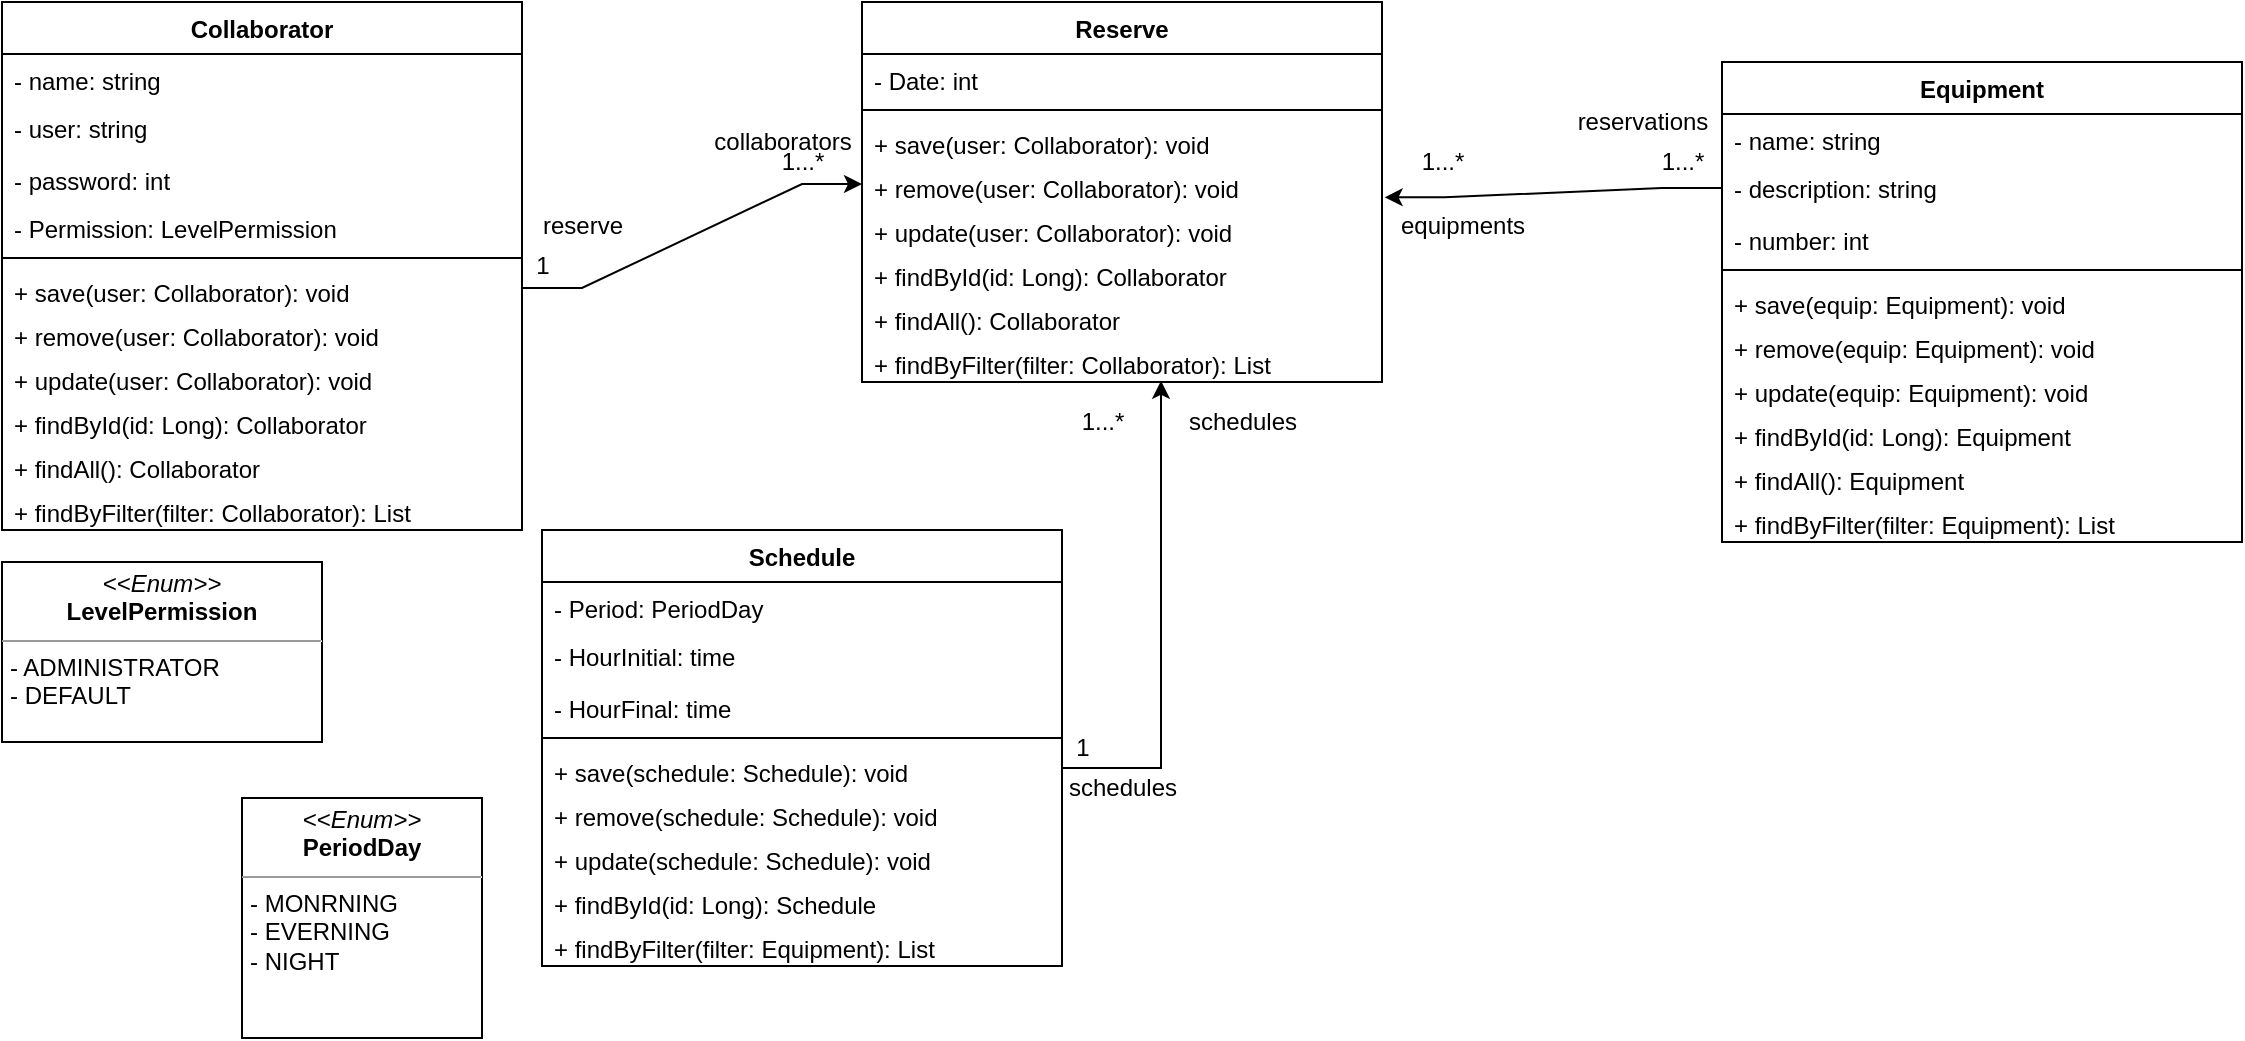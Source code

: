 <mxfile version="14.1.8" type="github"><diagram id="-Hq7ED59GDJsUSMvZoMH" name="Page-1"><mxGraphModel dx="3547" dy="708" grid="1" gridSize="10" guides="1" tooltips="1" connect="1" arrows="1" fold="1" page="1" pageScale="1" pageWidth="850" pageHeight="1100" math="0" shadow="0"><root><mxCell id="0"/><mxCell id="1" parent="0"/><mxCell id="XqDq5O9ZwhlFk01etam3-1" value="Equipment" style="swimlane;fontStyle=1;align=center;verticalAlign=top;childLayout=stackLayout;horizontal=1;startSize=26;horizontalStack=0;resizeParent=1;resizeParentMax=0;resizeLast=0;collapsible=1;marginBottom=0;" vertex="1" parent="1"><mxGeometry x="-320" y="50" width="260" height="240" as="geometry"/></mxCell><mxCell id="XqDq5O9ZwhlFk01etam3-2" value="- name: string" style="text;strokeColor=none;fillColor=none;align=left;verticalAlign=top;spacingLeft=4;spacingRight=4;overflow=hidden;rotatable=0;points=[[0,0.5],[1,0.5]];portConstraint=eastwest;" vertex="1" parent="XqDq5O9ZwhlFk01etam3-1"><mxGeometry y="26" width="260" height="24" as="geometry"/></mxCell><mxCell id="XqDq5O9ZwhlFk01etam3-11" value="- description: string" style="text;strokeColor=none;fillColor=none;align=left;verticalAlign=top;spacingLeft=4;spacingRight=4;overflow=hidden;rotatable=0;points=[[0,0.5],[1,0.5]];portConstraint=eastwest;" vertex="1" parent="XqDq5O9ZwhlFk01etam3-1"><mxGeometry y="50" width="260" height="26" as="geometry"/></mxCell><mxCell id="XqDq5O9ZwhlFk01etam3-13" value="- number: int" style="text;strokeColor=none;fillColor=none;align=left;verticalAlign=top;spacingLeft=4;spacingRight=4;overflow=hidden;rotatable=0;points=[[0,0.5],[1,0.5]];portConstraint=eastwest;" vertex="1" parent="XqDq5O9ZwhlFk01etam3-1"><mxGeometry y="76" width="260" height="24" as="geometry"/></mxCell><mxCell id="XqDq5O9ZwhlFk01etam3-3" value="" style="line;strokeWidth=1;fillColor=none;align=left;verticalAlign=middle;spacingTop=-1;spacingLeft=3;spacingRight=3;rotatable=0;labelPosition=right;points=[];portConstraint=eastwest;" vertex="1" parent="XqDq5O9ZwhlFk01etam3-1"><mxGeometry y="100" width="260" height="8" as="geometry"/></mxCell><mxCell id="XqDq5O9ZwhlFk01etam3-4" value="+ save(equip: Equipment): void" style="text;strokeColor=none;fillColor=none;align=left;verticalAlign=top;spacingLeft=4;spacingRight=4;overflow=hidden;rotatable=0;points=[[0,0.5],[1,0.5]];portConstraint=eastwest;" vertex="1" parent="XqDq5O9ZwhlFk01etam3-1"><mxGeometry y="108" width="260" height="22" as="geometry"/></mxCell><mxCell id="XqDq5O9ZwhlFk01etam3-14" value="+ remove(equip: Equipment): void" style="text;strokeColor=none;fillColor=none;align=left;verticalAlign=top;spacingLeft=4;spacingRight=4;overflow=hidden;rotatable=0;points=[[0,0.5],[1,0.5]];portConstraint=eastwest;" vertex="1" parent="XqDq5O9ZwhlFk01etam3-1"><mxGeometry y="130" width="260" height="22" as="geometry"/></mxCell><mxCell id="XqDq5O9ZwhlFk01etam3-15" value="+ update(equip: Equipment): void" style="text;strokeColor=none;fillColor=none;align=left;verticalAlign=top;spacingLeft=4;spacingRight=4;overflow=hidden;rotatable=0;points=[[0,0.5],[1,0.5]];portConstraint=eastwest;" vertex="1" parent="XqDq5O9ZwhlFk01etam3-1"><mxGeometry y="152" width="260" height="22" as="geometry"/></mxCell><mxCell id="XqDq5O9ZwhlFk01etam3-16" value="+ findById(id: Long): Equipment" style="text;strokeColor=none;fillColor=none;align=left;verticalAlign=top;spacingLeft=4;spacingRight=4;overflow=hidden;rotatable=0;points=[[0,0.5],[1,0.5]];portConstraint=eastwest;" vertex="1" parent="XqDq5O9ZwhlFk01etam3-1"><mxGeometry y="174" width="260" height="22" as="geometry"/></mxCell><mxCell id="XqDq5O9ZwhlFk01etam3-18" value="+ findAll(): Equipment" style="text;strokeColor=none;fillColor=none;align=left;verticalAlign=top;spacingLeft=4;spacingRight=4;overflow=hidden;rotatable=0;points=[[0,0.5],[1,0.5]];portConstraint=eastwest;" vertex="1" parent="XqDq5O9ZwhlFk01etam3-1"><mxGeometry y="196" width="260" height="22" as="geometry"/></mxCell><mxCell id="XqDq5O9ZwhlFk01etam3-17" value="+ findByFilter(filter: Equipment): List" style="text;strokeColor=none;fillColor=none;align=left;verticalAlign=top;spacingLeft=4;spacingRight=4;overflow=hidden;rotatable=0;points=[[0,0.5],[1,0.5]];portConstraint=eastwest;" vertex="1" parent="XqDq5O9ZwhlFk01etam3-1"><mxGeometry y="218" width="260" height="22" as="geometry"/></mxCell><mxCell id="XqDq5O9ZwhlFk01etam3-19" value="Collaborator" style="swimlane;fontStyle=1;align=center;verticalAlign=top;childLayout=stackLayout;horizontal=1;startSize=26;horizontalStack=0;resizeParent=1;resizeParentMax=0;resizeLast=0;collapsible=1;marginBottom=0;" vertex="1" parent="1"><mxGeometry x="-1180" y="20" width="260" height="264" as="geometry"/></mxCell><mxCell id="XqDq5O9ZwhlFk01etam3-20" value="- name: string" style="text;strokeColor=none;fillColor=none;align=left;verticalAlign=top;spacingLeft=4;spacingRight=4;overflow=hidden;rotatable=0;points=[[0,0.5],[1,0.5]];portConstraint=eastwest;" vertex="1" parent="XqDq5O9ZwhlFk01etam3-19"><mxGeometry y="26" width="260" height="24" as="geometry"/></mxCell><mxCell id="XqDq5O9ZwhlFk01etam3-21" value="- user: string" style="text;strokeColor=none;fillColor=none;align=left;verticalAlign=top;spacingLeft=4;spacingRight=4;overflow=hidden;rotatable=0;points=[[0,0.5],[1,0.5]];portConstraint=eastwest;" vertex="1" parent="XqDq5O9ZwhlFk01etam3-19"><mxGeometry y="50" width="260" height="26" as="geometry"/></mxCell><mxCell id="XqDq5O9ZwhlFk01etam3-22" value="- password: int" style="text;strokeColor=none;fillColor=none;align=left;verticalAlign=top;spacingLeft=4;spacingRight=4;overflow=hidden;rotatable=0;points=[[0,0.5],[1,0.5]];portConstraint=eastwest;" vertex="1" parent="XqDq5O9ZwhlFk01etam3-19"><mxGeometry y="76" width="260" height="24" as="geometry"/></mxCell><mxCell id="XqDq5O9ZwhlFk01etam3-41" value="- Permission: LevelPermission" style="text;strokeColor=none;fillColor=none;align=left;verticalAlign=top;spacingLeft=4;spacingRight=4;overflow=hidden;rotatable=0;points=[[0,0.5],[1,0.5]];portConstraint=eastwest;" vertex="1" parent="XqDq5O9ZwhlFk01etam3-19"><mxGeometry y="100" width="260" height="24" as="geometry"/></mxCell><mxCell id="XqDq5O9ZwhlFk01etam3-23" value="" style="line;strokeWidth=1;fillColor=none;align=left;verticalAlign=middle;spacingTop=-1;spacingLeft=3;spacingRight=3;rotatable=0;labelPosition=right;points=[];portConstraint=eastwest;" vertex="1" parent="XqDq5O9ZwhlFk01etam3-19"><mxGeometry y="124" width="260" height="8" as="geometry"/></mxCell><mxCell id="XqDq5O9ZwhlFk01etam3-24" value="+ save(user: Collaborator): void" style="text;strokeColor=none;fillColor=none;align=left;verticalAlign=top;spacingLeft=4;spacingRight=4;overflow=hidden;rotatable=0;points=[[0,0.5],[1,0.5]];portConstraint=eastwest;" vertex="1" parent="XqDq5O9ZwhlFk01etam3-19"><mxGeometry y="132" width="260" height="22" as="geometry"/></mxCell><mxCell id="XqDq5O9ZwhlFk01etam3-25" value="+ remove(user: Collaborator): void" style="text;strokeColor=none;fillColor=none;align=left;verticalAlign=top;spacingLeft=4;spacingRight=4;overflow=hidden;rotatable=0;points=[[0,0.5],[1,0.5]];portConstraint=eastwest;" vertex="1" parent="XqDq5O9ZwhlFk01etam3-19"><mxGeometry y="154" width="260" height="22" as="geometry"/></mxCell><mxCell id="XqDq5O9ZwhlFk01etam3-26" value="+ update(user: Collaborator): void" style="text;strokeColor=none;fillColor=none;align=left;verticalAlign=top;spacingLeft=4;spacingRight=4;overflow=hidden;rotatable=0;points=[[0,0.5],[1,0.5]];portConstraint=eastwest;" vertex="1" parent="XqDq5O9ZwhlFk01etam3-19"><mxGeometry y="176" width="260" height="22" as="geometry"/></mxCell><mxCell id="XqDq5O9ZwhlFk01etam3-27" value="+ findById(id: Long): Collaborator" style="text;strokeColor=none;fillColor=none;align=left;verticalAlign=top;spacingLeft=4;spacingRight=4;overflow=hidden;rotatable=0;points=[[0,0.5],[1,0.5]];portConstraint=eastwest;" vertex="1" parent="XqDq5O9ZwhlFk01etam3-19"><mxGeometry y="198" width="260" height="22" as="geometry"/></mxCell><mxCell id="XqDq5O9ZwhlFk01etam3-28" value="+ findAll(): Collaborator" style="text;strokeColor=none;fillColor=none;align=left;verticalAlign=top;spacingLeft=4;spacingRight=4;overflow=hidden;rotatable=0;points=[[0,0.5],[1,0.5]];portConstraint=eastwest;" vertex="1" parent="XqDq5O9ZwhlFk01etam3-19"><mxGeometry y="220" width="260" height="22" as="geometry"/></mxCell><mxCell id="XqDq5O9ZwhlFk01etam3-29" value="+ findByFilter(filter: Collaborator): List" style="text;strokeColor=none;fillColor=none;align=left;verticalAlign=top;spacingLeft=4;spacingRight=4;overflow=hidden;rotatable=0;points=[[0,0.5],[1,0.5]];portConstraint=eastwest;" vertex="1" parent="XqDq5O9ZwhlFk01etam3-19"><mxGeometry y="242" width="260" height="22" as="geometry"/></mxCell><mxCell id="XqDq5O9ZwhlFk01etam3-30" value="Schedule" style="swimlane;fontStyle=1;align=center;verticalAlign=top;childLayout=stackLayout;horizontal=1;startSize=26;horizontalStack=0;resizeParent=1;resizeParentMax=0;resizeLast=0;collapsible=1;marginBottom=0;" vertex="1" parent="1"><mxGeometry x="-910" y="284" width="260" height="218" as="geometry"/></mxCell><mxCell id="XqDq5O9ZwhlFk01etam3-31" value="- Period: PeriodDay" style="text;strokeColor=none;fillColor=none;align=left;verticalAlign=top;spacingLeft=4;spacingRight=4;overflow=hidden;rotatable=0;points=[[0,0.5],[1,0.5]];portConstraint=eastwest;" vertex="1" parent="XqDq5O9ZwhlFk01etam3-30"><mxGeometry y="26" width="260" height="24" as="geometry"/></mxCell><mxCell id="XqDq5O9ZwhlFk01etam3-32" value="- HourInitial: time" style="text;strokeColor=none;fillColor=none;align=left;verticalAlign=top;spacingLeft=4;spacingRight=4;overflow=hidden;rotatable=0;points=[[0,0.5],[1,0.5]];portConstraint=eastwest;" vertex="1" parent="XqDq5O9ZwhlFk01etam3-30"><mxGeometry y="50" width="260" height="26" as="geometry"/></mxCell><mxCell id="XqDq5O9ZwhlFk01etam3-33" value="- HourFinal: time" style="text;strokeColor=none;fillColor=none;align=left;verticalAlign=top;spacingLeft=4;spacingRight=4;overflow=hidden;rotatable=0;points=[[0,0.5],[1,0.5]];portConstraint=eastwest;" vertex="1" parent="XqDq5O9ZwhlFk01etam3-30"><mxGeometry y="76" width="260" height="24" as="geometry"/></mxCell><mxCell id="XqDq5O9ZwhlFk01etam3-34" value="" style="line;strokeWidth=1;fillColor=none;align=left;verticalAlign=middle;spacingTop=-1;spacingLeft=3;spacingRight=3;rotatable=0;labelPosition=right;points=[];portConstraint=eastwest;" vertex="1" parent="XqDq5O9ZwhlFk01etam3-30"><mxGeometry y="100" width="260" height="8" as="geometry"/></mxCell><mxCell id="XqDq5O9ZwhlFk01etam3-35" value="+ save(schedule: Schedule): void" style="text;strokeColor=none;fillColor=none;align=left;verticalAlign=top;spacingLeft=4;spacingRight=4;overflow=hidden;rotatable=0;points=[[0,0.5],[1,0.5]];portConstraint=eastwest;" vertex="1" parent="XqDq5O9ZwhlFk01etam3-30"><mxGeometry y="108" width="260" height="22" as="geometry"/></mxCell><mxCell id="XqDq5O9ZwhlFk01etam3-36" value="+ remove(schedule: Schedule): void" style="text;strokeColor=none;fillColor=none;align=left;verticalAlign=top;spacingLeft=4;spacingRight=4;overflow=hidden;rotatable=0;points=[[0,0.5],[1,0.5]];portConstraint=eastwest;" vertex="1" parent="XqDq5O9ZwhlFk01etam3-30"><mxGeometry y="130" width="260" height="22" as="geometry"/></mxCell><mxCell id="XqDq5O9ZwhlFk01etam3-37" value="+ update(schedule: Schedule): void" style="text;strokeColor=none;fillColor=none;align=left;verticalAlign=top;spacingLeft=4;spacingRight=4;overflow=hidden;rotatable=0;points=[[0,0.5],[1,0.5]];portConstraint=eastwest;" vertex="1" parent="XqDq5O9ZwhlFk01etam3-30"><mxGeometry y="152" width="260" height="22" as="geometry"/></mxCell><mxCell id="XqDq5O9ZwhlFk01etam3-38" value="+ findById(id: Long): Schedule" style="text;strokeColor=none;fillColor=none;align=left;verticalAlign=top;spacingLeft=4;spacingRight=4;overflow=hidden;rotatable=0;points=[[0,0.5],[1,0.5]];portConstraint=eastwest;" vertex="1" parent="XqDq5O9ZwhlFk01etam3-30"><mxGeometry y="174" width="260" height="22" as="geometry"/></mxCell><mxCell id="XqDq5O9ZwhlFk01etam3-40" value="+ findByFilter(filter: Equipment): List" style="text;strokeColor=none;fillColor=none;align=left;verticalAlign=top;spacingLeft=4;spacingRight=4;overflow=hidden;rotatable=0;points=[[0,0.5],[1,0.5]];portConstraint=eastwest;" vertex="1" parent="XqDq5O9ZwhlFk01etam3-30"><mxGeometry y="196" width="260" height="22" as="geometry"/></mxCell><mxCell id="XqDq5O9ZwhlFk01etam3-42" value="Reserve" style="swimlane;fontStyle=1;align=center;verticalAlign=top;childLayout=stackLayout;horizontal=1;startSize=26;horizontalStack=0;resizeParent=1;resizeParentMax=0;resizeLast=0;collapsible=1;marginBottom=0;" vertex="1" parent="1"><mxGeometry x="-750" y="20" width="260" height="190" as="geometry"/></mxCell><mxCell id="XqDq5O9ZwhlFk01etam3-45" value="- Date: int" style="text;strokeColor=none;fillColor=none;align=left;verticalAlign=top;spacingLeft=4;spacingRight=4;overflow=hidden;rotatable=0;points=[[0,0.5],[1,0.5]];portConstraint=eastwest;" vertex="1" parent="XqDq5O9ZwhlFk01etam3-42"><mxGeometry y="26" width="260" height="24" as="geometry"/></mxCell><mxCell id="XqDq5O9ZwhlFk01etam3-47" value="" style="line;strokeWidth=1;fillColor=none;align=left;verticalAlign=middle;spacingTop=-1;spacingLeft=3;spacingRight=3;rotatable=0;labelPosition=right;points=[];portConstraint=eastwest;" vertex="1" parent="XqDq5O9ZwhlFk01etam3-42"><mxGeometry y="50" width="260" height="8" as="geometry"/></mxCell><mxCell id="XqDq5O9ZwhlFk01etam3-48" value="+ save(user: Collaborator): void" style="text;strokeColor=none;fillColor=none;align=left;verticalAlign=top;spacingLeft=4;spacingRight=4;overflow=hidden;rotatable=0;points=[[0,0.5],[1,0.5]];portConstraint=eastwest;" vertex="1" parent="XqDq5O9ZwhlFk01etam3-42"><mxGeometry y="58" width="260" height="22" as="geometry"/></mxCell><mxCell id="XqDq5O9ZwhlFk01etam3-49" value="+ remove(user: Collaborator): void" style="text;strokeColor=none;fillColor=none;align=left;verticalAlign=top;spacingLeft=4;spacingRight=4;overflow=hidden;rotatable=0;points=[[0,0.5],[1,0.5]];portConstraint=eastwest;" vertex="1" parent="XqDq5O9ZwhlFk01etam3-42"><mxGeometry y="80" width="260" height="22" as="geometry"/></mxCell><mxCell id="XqDq5O9ZwhlFk01etam3-50" value="+ update(user: Collaborator): void" style="text;strokeColor=none;fillColor=none;align=left;verticalAlign=top;spacingLeft=4;spacingRight=4;overflow=hidden;rotatable=0;points=[[0,0.5],[1,0.5]];portConstraint=eastwest;" vertex="1" parent="XqDq5O9ZwhlFk01etam3-42"><mxGeometry y="102" width="260" height="22" as="geometry"/></mxCell><mxCell id="XqDq5O9ZwhlFk01etam3-51" value="+ findById(id: Long): Collaborator" style="text;strokeColor=none;fillColor=none;align=left;verticalAlign=top;spacingLeft=4;spacingRight=4;overflow=hidden;rotatable=0;points=[[0,0.5],[1,0.5]];portConstraint=eastwest;" vertex="1" parent="XqDq5O9ZwhlFk01etam3-42"><mxGeometry y="124" width="260" height="22" as="geometry"/></mxCell><mxCell id="XqDq5O9ZwhlFk01etam3-52" value="+ findAll(): Collaborator" style="text;strokeColor=none;fillColor=none;align=left;verticalAlign=top;spacingLeft=4;spacingRight=4;overflow=hidden;rotatable=0;points=[[0,0.5],[1,0.5]];portConstraint=eastwest;" vertex="1" parent="XqDq5O9ZwhlFk01etam3-42"><mxGeometry y="146" width="260" height="22" as="geometry"/></mxCell><mxCell id="XqDq5O9ZwhlFk01etam3-53" value="+ findByFilter(filter: Collaborator): List" style="text;strokeColor=none;fillColor=none;align=left;verticalAlign=top;spacingLeft=4;spacingRight=4;overflow=hidden;rotatable=0;points=[[0,0.5],[1,0.5]];portConstraint=eastwest;" vertex="1" parent="XqDq5O9ZwhlFk01etam3-42"><mxGeometry y="168" width="260" height="22" as="geometry"/></mxCell><mxCell id="XqDq5O9ZwhlFk01etam3-55" value="&lt;p style=&quot;margin: 0px ; margin-top: 4px ; text-align: center&quot;&gt;&lt;i&gt;&amp;lt;&amp;lt;Enum&amp;gt;&amp;gt;&lt;/i&gt;&lt;br&gt;&lt;b&gt;PeriodDay&lt;/b&gt;&lt;/p&gt;&lt;hr size=&quot;1&quot;&gt;&lt;p style=&quot;margin: 0px ; margin-left: 4px&quot;&gt;&lt;font style=&quot;font-size: 12px&quot;&gt;- MONRNING&lt;/font&gt;&lt;/p&gt;&lt;p style=&quot;margin: 0px ; margin-left: 4px&quot;&gt;&lt;font style=&quot;font-size: 12px&quot;&gt;- EVERNING&lt;/font&gt;&lt;/p&gt;&lt;p style=&quot;margin: 0px ; margin-left: 4px&quot;&gt;&lt;font style=&quot;font-size: 12px&quot;&gt;- NIGHT&lt;/font&gt;&lt;/p&gt;&lt;p style=&quot;margin: 0px ; margin-left: 4px&quot;&gt;&lt;br&gt;&lt;/p&gt;" style="verticalAlign=top;align=left;overflow=fill;fontSize=12;fontFamily=Helvetica;html=1;" vertex="1" parent="1"><mxGeometry x="-1060" y="418" width="120" height="120" as="geometry"/></mxCell><mxCell id="XqDq5O9ZwhlFk01etam3-56" value="&lt;p style=&quot;margin: 0px ; margin-top: 4px ; text-align: center&quot;&gt;&lt;i&gt;&amp;lt;&amp;lt;Enum&amp;gt;&amp;gt;&lt;/i&gt;&lt;br&gt;&lt;b&gt;LevelPermission&lt;/b&gt;&lt;/p&gt;&lt;hr size=&quot;1&quot;&gt;&lt;p style=&quot;margin: 0px ; margin-left: 4px&quot;&gt;&lt;font style=&quot;font-size: 12px&quot;&gt;- ADMINISTRATOR&lt;/font&gt;&lt;/p&gt;&lt;p style=&quot;margin: 0px ; margin-left: 4px&quot;&gt;&lt;font style=&quot;font-size: 12px&quot;&gt;- DEFAULT&lt;/font&gt;&lt;/p&gt;&lt;p style=&quot;margin: 0px ; margin-left: 4px&quot;&gt;&lt;br&gt;&lt;/p&gt;" style="verticalAlign=top;align=left;overflow=fill;fontSize=12;fontFamily=Helvetica;html=1;" vertex="1" parent="1"><mxGeometry x="-1180" y="300" width="160" height="90" as="geometry"/></mxCell><mxCell id="XqDq5O9ZwhlFk01etam3-67" style="edgeStyle=entityRelationEdgeStyle;rounded=0;orthogonalLoop=1;jettySize=auto;html=1;exitX=1;exitY=0.5;exitDx=0;exitDy=0;entryX=0;entryY=0.5;entryDx=0;entryDy=0;" edge="1" parent="1" source="XqDq5O9ZwhlFk01etam3-24" target="XqDq5O9ZwhlFk01etam3-49"><mxGeometry relative="1" as="geometry"/></mxCell><mxCell id="XqDq5O9ZwhlFk01etam3-68" style="edgeStyle=entityRelationEdgeStyle;rounded=0;orthogonalLoop=1;jettySize=auto;html=1;exitX=0;exitY=0.5;exitDx=0;exitDy=0;entryX=1.005;entryY=-0.198;entryDx=0;entryDy=0;entryPerimeter=0;" edge="1" parent="1" source="XqDq5O9ZwhlFk01etam3-11" target="XqDq5O9ZwhlFk01etam3-50"><mxGeometry relative="1" as="geometry"/></mxCell><mxCell id="XqDq5O9ZwhlFk01etam3-72" style="edgeStyle=orthogonalEdgeStyle;rounded=0;orthogonalLoop=1;jettySize=auto;html=1;exitX=1;exitY=0.5;exitDx=0;exitDy=0;entryX=0.575;entryY=0.973;entryDx=0;entryDy=0;entryPerimeter=0;" edge="1" parent="1" source="XqDq5O9ZwhlFk01etam3-35" target="XqDq5O9ZwhlFk01etam3-53"><mxGeometry relative="1" as="geometry"/></mxCell><mxCell id="XqDq5O9ZwhlFk01etam3-77" value="1...*" style="text;html=1;resizable=0;autosize=1;align=center;verticalAlign=middle;points=[];fillColor=none;strokeColor=none;rounded=0;" vertex="1" parent="1"><mxGeometry x="-800" y="90" width="40" height="20" as="geometry"/></mxCell><mxCell id="XqDq5O9ZwhlFk01etam3-78" value="1" style="text;html=1;resizable=0;autosize=1;align=center;verticalAlign=middle;points=[];fillColor=none;strokeColor=none;rounded=0;" vertex="1" parent="1"><mxGeometry x="-920" y="142" width="20" height="20" as="geometry"/></mxCell><mxCell id="XqDq5O9ZwhlFk01etam3-79" value="1...*" style="text;html=1;resizable=0;autosize=1;align=center;verticalAlign=middle;points=[];fillColor=none;strokeColor=none;rounded=0;" vertex="1" parent="1"><mxGeometry x="-480" y="90" width="40" height="20" as="geometry"/></mxCell><mxCell id="XqDq5O9ZwhlFk01etam3-80" value="1...*" style="text;html=1;resizable=0;autosize=1;align=center;verticalAlign=middle;points=[];fillColor=none;strokeColor=none;rounded=0;" vertex="1" parent="1"><mxGeometry x="-360" y="90" width="40" height="20" as="geometry"/></mxCell><mxCell id="XqDq5O9ZwhlFk01etam3-81" value="1...*" style="text;html=1;resizable=0;autosize=1;align=center;verticalAlign=middle;points=[];fillColor=none;strokeColor=none;rounded=0;" vertex="1" parent="1"><mxGeometry x="-650" y="220" width="40" height="20" as="geometry"/></mxCell><mxCell id="XqDq5O9ZwhlFk01etam3-82" value="1" style="text;html=1;resizable=0;autosize=1;align=center;verticalAlign=middle;points=[];fillColor=none;strokeColor=none;rounded=0;" vertex="1" parent="1"><mxGeometry x="-650" y="383" width="20" height="20" as="geometry"/></mxCell><mxCell id="XqDq5O9ZwhlFk01etam3-83" value="collaborators" style="text;html=1;resizable=0;autosize=1;align=center;verticalAlign=middle;points=[];fillColor=none;strokeColor=none;rounded=0;" vertex="1" parent="1"><mxGeometry x="-830" y="80" width="80" height="20" as="geometry"/></mxCell><mxCell id="XqDq5O9ZwhlFk01etam3-84" value="equipments" style="text;html=1;resizable=0;autosize=1;align=center;verticalAlign=middle;points=[];fillColor=none;strokeColor=none;rounded=0;" vertex="1" parent="1"><mxGeometry x="-490" y="122" width="80" height="20" as="geometry"/></mxCell><mxCell id="XqDq5O9ZwhlFk01etam3-85" value="reservations" style="text;html=1;resizable=0;autosize=1;align=center;verticalAlign=middle;points=[];fillColor=none;strokeColor=none;rounded=0;" vertex="1" parent="1"><mxGeometry x="-400" y="70" width="80" height="20" as="geometry"/></mxCell><mxCell id="XqDq5O9ZwhlFk01etam3-86" value="reserve" style="text;html=1;resizable=0;autosize=1;align=center;verticalAlign=middle;points=[];fillColor=none;strokeColor=none;rounded=0;" vertex="1" parent="1"><mxGeometry x="-920" y="122" width="60" height="20" as="geometry"/></mxCell><mxCell id="XqDq5O9ZwhlFk01etam3-88" value="schedules" style="text;html=1;resizable=0;autosize=1;align=center;verticalAlign=middle;points=[];fillColor=none;strokeColor=none;rounded=0;" vertex="1" parent="1"><mxGeometry x="-595" y="220" width="70" height="20" as="geometry"/></mxCell><mxCell id="XqDq5O9ZwhlFk01etam3-89" value="schedules" style="text;html=1;resizable=0;autosize=1;align=center;verticalAlign=middle;points=[];fillColor=none;strokeColor=none;rounded=0;" vertex="1" parent="1"><mxGeometry x="-655" y="403" width="70" height="20" as="geometry"/></mxCell></root></mxGraphModel></diagram></mxfile>